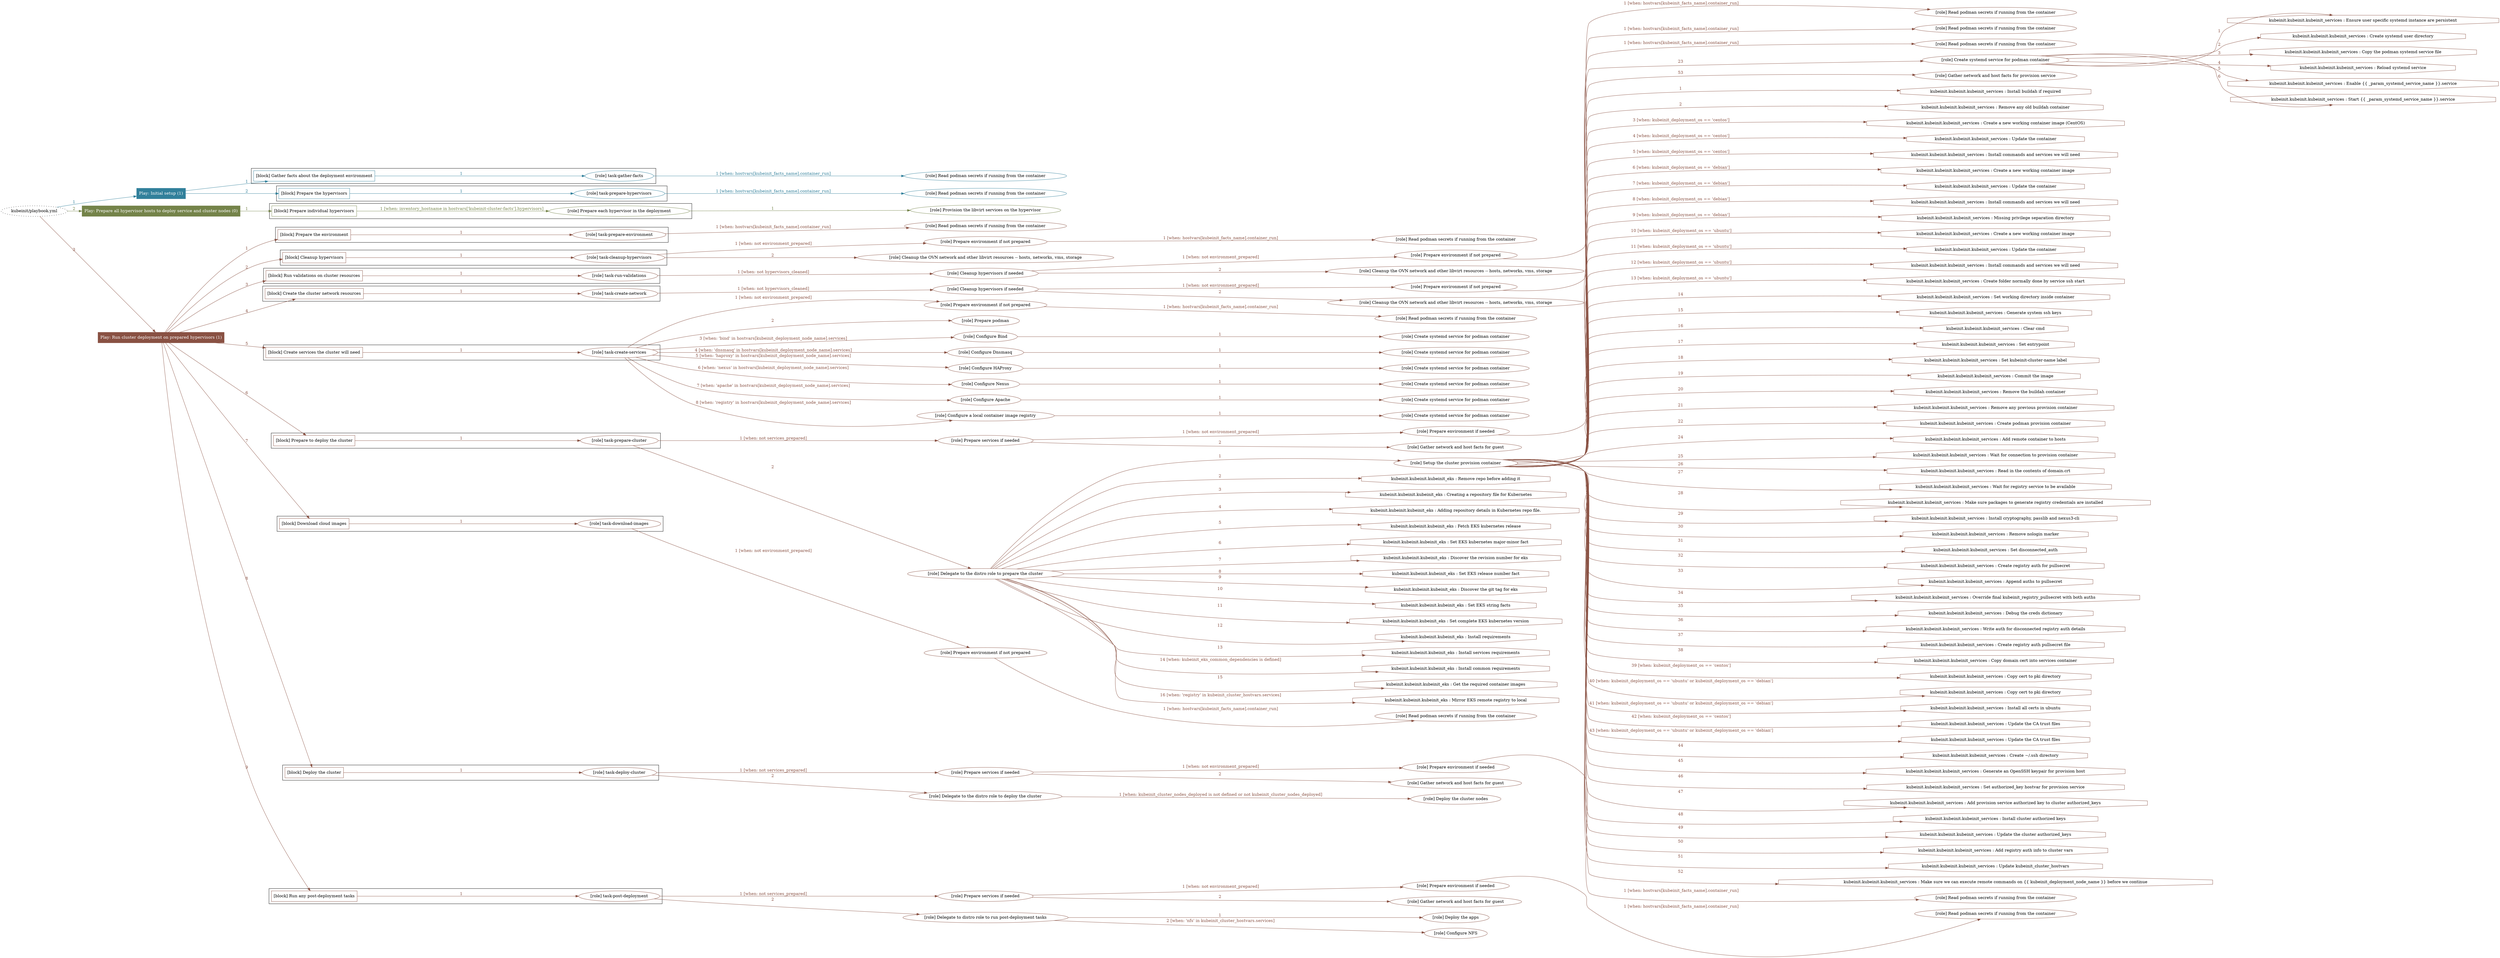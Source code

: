 digraph {
	graph [concentrate=true ordering=in rankdir=LR ratio=fill]
	edge [esep=5 sep=10]
	"kubeinit/playbook.yml" [id=root_node style=dotted]
	play_86ad0300 [label="Play: Initial setup (1)" color="#31809b" fontcolor="#ffffff" id=play_86ad0300 shape=box style=filled tooltip=localhost]
	"kubeinit/playbook.yml" -> play_86ad0300 [label="1 " color="#31809b" fontcolor="#31809b" id=edge_26b76a53 labeltooltip="1 " tooltip="1 "]
	subgraph "Read podman secrets if running from the container" {
		role_09c38d53 [label="[role] Read podman secrets if running from the container" color="#31809b" id=role_09c38d53 tooltip="Read podman secrets if running from the container"]
	}
	subgraph "task-gather-facts" {
		role_a594e8c3 [label="[role] task-gather-facts" color="#31809b" id=role_a594e8c3 tooltip="task-gather-facts"]
		role_a594e8c3 -> role_09c38d53 [label="1 [when: hostvars[kubeinit_facts_name].container_run]" color="#31809b" fontcolor="#31809b" id=edge_f9803bd6 labeltooltip="1 [when: hostvars[kubeinit_facts_name].container_run]" tooltip="1 [when: hostvars[kubeinit_facts_name].container_run]"]
	}
	subgraph "Read podman secrets if running from the container" {
		role_fe776fa8 [label="[role] Read podman secrets if running from the container" color="#31809b" id=role_fe776fa8 tooltip="Read podman secrets if running from the container"]
	}
	subgraph "task-prepare-hypervisors" {
		role_f7e821b9 [label="[role] task-prepare-hypervisors" color="#31809b" id=role_f7e821b9 tooltip="task-prepare-hypervisors"]
		role_f7e821b9 -> role_fe776fa8 [label="1 [when: hostvars[kubeinit_facts_name].container_run]" color="#31809b" fontcolor="#31809b" id=edge_e55a8e94 labeltooltip="1 [when: hostvars[kubeinit_facts_name].container_run]" tooltip="1 [when: hostvars[kubeinit_facts_name].container_run]"]
	}
	subgraph "Play: Initial setup (1)" {
		play_86ad0300 -> block_1fb961e1 [label=1 color="#31809b" fontcolor="#31809b" id=edge_708f701c labeltooltip=1 tooltip=1]
		subgraph cluster_block_1fb961e1 {
			block_1fb961e1 [label="[block] Gather facts about the deployment environment" color="#31809b" id=block_1fb961e1 labeltooltip="Gather facts about the deployment environment" shape=box tooltip="Gather facts about the deployment environment"]
			block_1fb961e1 -> role_a594e8c3 [label="1 " color="#31809b" fontcolor="#31809b" id=edge_abab1952 labeltooltip="1 " tooltip="1 "]
		}
		play_86ad0300 -> block_c3fff0bb [label=2 color="#31809b" fontcolor="#31809b" id=edge_71eac582 labeltooltip=2 tooltip=2]
		subgraph cluster_block_c3fff0bb {
			block_c3fff0bb [label="[block] Prepare the hypervisors" color="#31809b" id=block_c3fff0bb labeltooltip="Prepare the hypervisors" shape=box tooltip="Prepare the hypervisors"]
			block_c3fff0bb -> role_f7e821b9 [label="1 " color="#31809b" fontcolor="#31809b" id=edge_4df62629 labeltooltip="1 " tooltip="1 "]
		}
	}
	play_bf3b5677 [label="Play: Prepare all hypervisor hosts to deploy service and cluster nodes (0)" color="#748349" fontcolor="#ffffff" id=play_bf3b5677 shape=box style=filled tooltip="Play: Prepare all hypervisor hosts to deploy service and cluster nodes (0)"]
	"kubeinit/playbook.yml" -> play_bf3b5677 [label="2 " color="#748349" fontcolor="#748349" id=edge_72deef38 labeltooltip="2 " tooltip="2 "]
	subgraph "Provision the libvirt services on the hypervisor" {
		role_625a6b43 [label="[role] Provision the libvirt services on the hypervisor" color="#748349" id=role_625a6b43 tooltip="Provision the libvirt services on the hypervisor"]
	}
	subgraph "Prepare each hypervisor in the deployment" {
		role_15956fdd [label="[role] Prepare each hypervisor in the deployment" color="#748349" id=role_15956fdd tooltip="Prepare each hypervisor in the deployment"]
		role_15956fdd -> role_625a6b43 [label="1 " color="#748349" fontcolor="#748349" id=edge_09d3baf0 labeltooltip="1 " tooltip="1 "]
	}
	subgraph "Play: Prepare all hypervisor hosts to deploy service and cluster nodes (0)" {
		play_bf3b5677 -> block_5e10f892 [label=1 color="#748349" fontcolor="#748349" id=edge_89a147b6 labeltooltip=1 tooltip=1]
		subgraph cluster_block_5e10f892 {
			block_5e10f892 [label="[block] Prepare individual hypervisors" color="#748349" id=block_5e10f892 labeltooltip="Prepare individual hypervisors" shape=box tooltip="Prepare individual hypervisors"]
			block_5e10f892 -> role_15956fdd [label="1 [when: inventory_hostname in hostvars['kubeinit-cluster-facts'].hypervisors]" color="#748349" fontcolor="#748349" id=edge_9361ae53 labeltooltip="1 [when: inventory_hostname in hostvars['kubeinit-cluster-facts'].hypervisors]" tooltip="1 [when: inventory_hostname in hostvars['kubeinit-cluster-facts'].hypervisors]"]
		}
	}
	play_054b4a5c [label="Play: Run cluster deployment on prepared hypervisors (1)" color="#895143" fontcolor="#ffffff" id=play_054b4a5c shape=box style=filled tooltip=localhost]
	"kubeinit/playbook.yml" -> play_054b4a5c [label="3 " color="#895143" fontcolor="#895143" id=edge_feb6127e labeltooltip="3 " tooltip="3 "]
	subgraph "Read podman secrets if running from the container" {
		role_f5a65f8f [label="[role] Read podman secrets if running from the container" color="#895143" id=role_f5a65f8f tooltip="Read podman secrets if running from the container"]
	}
	subgraph "task-prepare-environment" {
		role_f65eb7b4 [label="[role] task-prepare-environment" color="#895143" id=role_f65eb7b4 tooltip="task-prepare-environment"]
		role_f65eb7b4 -> role_f5a65f8f [label="1 [when: hostvars[kubeinit_facts_name].container_run]" color="#895143" fontcolor="#895143" id=edge_727628a8 labeltooltip="1 [when: hostvars[kubeinit_facts_name].container_run]" tooltip="1 [when: hostvars[kubeinit_facts_name].container_run]"]
	}
	subgraph "Read podman secrets if running from the container" {
		role_d1f2b8ea [label="[role] Read podman secrets if running from the container" color="#895143" id=role_d1f2b8ea tooltip="Read podman secrets if running from the container"]
	}
	subgraph "Prepare environment if not prepared" {
		role_226e3e60 [label="[role] Prepare environment if not prepared" color="#895143" id=role_226e3e60 tooltip="Prepare environment if not prepared"]
		role_226e3e60 -> role_d1f2b8ea [label="1 [when: hostvars[kubeinit_facts_name].container_run]" color="#895143" fontcolor="#895143" id=edge_3a5e0771 labeltooltip="1 [when: hostvars[kubeinit_facts_name].container_run]" tooltip="1 [when: hostvars[kubeinit_facts_name].container_run]"]
	}
	subgraph "Cleanup the OVN network and other libvirt resources -- hosts, networks, vms, storage" {
		role_7065ab18 [label="[role] Cleanup the OVN network and other libvirt resources -- hosts, networks, vms, storage" color="#895143" id=role_7065ab18 tooltip="Cleanup the OVN network and other libvirt resources -- hosts, networks, vms, storage"]
	}
	subgraph "task-cleanup-hypervisors" {
		role_296124bf [label="[role] task-cleanup-hypervisors" color="#895143" id=role_296124bf tooltip="task-cleanup-hypervisors"]
		role_296124bf -> role_226e3e60 [label="1 [when: not environment_prepared]" color="#895143" fontcolor="#895143" id=edge_07458722 labeltooltip="1 [when: not environment_prepared]" tooltip="1 [when: not environment_prepared]"]
		role_296124bf -> role_7065ab18 [label="2 " color="#895143" fontcolor="#895143" id=edge_00ecf14c labeltooltip="2 " tooltip="2 "]
	}
	subgraph "Read podman secrets if running from the container" {
		role_b213ea17 [label="[role] Read podman secrets if running from the container" color="#895143" id=role_b213ea17 tooltip="Read podman secrets if running from the container"]
	}
	subgraph "Prepare environment if not prepared" {
		role_1bf2fbe5 [label="[role] Prepare environment if not prepared" color="#895143" id=role_1bf2fbe5 tooltip="Prepare environment if not prepared"]
		role_1bf2fbe5 -> role_b213ea17 [label="1 [when: hostvars[kubeinit_facts_name].container_run]" color="#895143" fontcolor="#895143" id=edge_d13f044f labeltooltip="1 [when: hostvars[kubeinit_facts_name].container_run]" tooltip="1 [when: hostvars[kubeinit_facts_name].container_run]"]
	}
	subgraph "Cleanup the OVN network and other libvirt resources -- hosts, networks, vms, storage" {
		role_f5628f5e [label="[role] Cleanup the OVN network and other libvirt resources -- hosts, networks, vms, storage" color="#895143" id=role_f5628f5e tooltip="Cleanup the OVN network and other libvirt resources -- hosts, networks, vms, storage"]
	}
	subgraph "Cleanup hypervisors if needed" {
		role_3cc34223 [label="[role] Cleanup hypervisors if needed" color="#895143" id=role_3cc34223 tooltip="Cleanup hypervisors if needed"]
		role_3cc34223 -> role_1bf2fbe5 [label="1 [when: not environment_prepared]" color="#895143" fontcolor="#895143" id=edge_594194c1 labeltooltip="1 [when: not environment_prepared]" tooltip="1 [when: not environment_prepared]"]
		role_3cc34223 -> role_f5628f5e [label="2 " color="#895143" fontcolor="#895143" id=edge_8287ba82 labeltooltip="2 " tooltip="2 "]
	}
	subgraph "task-run-validations" {
		role_e843c665 [label="[role] task-run-validations" color="#895143" id=role_e843c665 tooltip="task-run-validations"]
		role_e843c665 -> role_3cc34223 [label="1 [when: not hypervisors_cleaned]" color="#895143" fontcolor="#895143" id=edge_cb3476e3 labeltooltip="1 [when: not hypervisors_cleaned]" tooltip="1 [when: not hypervisors_cleaned]"]
	}
	subgraph "Read podman secrets if running from the container" {
		role_6eba44e1 [label="[role] Read podman secrets if running from the container" color="#895143" id=role_6eba44e1 tooltip="Read podman secrets if running from the container"]
	}
	subgraph "Prepare environment if not prepared" {
		role_df71e322 [label="[role] Prepare environment if not prepared" color="#895143" id=role_df71e322 tooltip="Prepare environment if not prepared"]
		role_df71e322 -> role_6eba44e1 [label="1 [when: hostvars[kubeinit_facts_name].container_run]" color="#895143" fontcolor="#895143" id=edge_fccb9a29 labeltooltip="1 [when: hostvars[kubeinit_facts_name].container_run]" tooltip="1 [when: hostvars[kubeinit_facts_name].container_run]"]
	}
	subgraph "Cleanup the OVN network and other libvirt resources -- hosts, networks, vms, storage" {
		role_37b403e9 [label="[role] Cleanup the OVN network and other libvirt resources -- hosts, networks, vms, storage" color="#895143" id=role_37b403e9 tooltip="Cleanup the OVN network and other libvirt resources -- hosts, networks, vms, storage"]
	}
	subgraph "Cleanup hypervisors if needed" {
		role_57f01359 [label="[role] Cleanup hypervisors if needed" color="#895143" id=role_57f01359 tooltip="Cleanup hypervisors if needed"]
		role_57f01359 -> role_df71e322 [label="1 [when: not environment_prepared]" color="#895143" fontcolor="#895143" id=edge_799765ce labeltooltip="1 [when: not environment_prepared]" tooltip="1 [when: not environment_prepared]"]
		role_57f01359 -> role_37b403e9 [label="2 " color="#895143" fontcolor="#895143" id=edge_618fd1e8 labeltooltip="2 " tooltip="2 "]
	}
	subgraph "task-create-network" {
		role_a2b00b06 [label="[role] task-create-network" color="#895143" id=role_a2b00b06 tooltip="task-create-network"]
		role_a2b00b06 -> role_57f01359 [label="1 [when: not hypervisors_cleaned]" color="#895143" fontcolor="#895143" id=edge_b4fa7b10 labeltooltip="1 [when: not hypervisors_cleaned]" tooltip="1 [when: not hypervisors_cleaned]"]
	}
	subgraph "Read podman secrets if running from the container" {
		role_af2cc89d [label="[role] Read podman secrets if running from the container" color="#895143" id=role_af2cc89d tooltip="Read podman secrets if running from the container"]
	}
	subgraph "Prepare environment if not prepared" {
		role_da2e33ac [label="[role] Prepare environment if not prepared" color="#895143" id=role_da2e33ac tooltip="Prepare environment if not prepared"]
		role_da2e33ac -> role_af2cc89d [label="1 [when: hostvars[kubeinit_facts_name].container_run]" color="#895143" fontcolor="#895143" id=edge_6f68a59f labeltooltip="1 [when: hostvars[kubeinit_facts_name].container_run]" tooltip="1 [when: hostvars[kubeinit_facts_name].container_run]"]
	}
	subgraph "Prepare podman" {
		role_f404ab2d [label="[role] Prepare podman" color="#895143" id=role_f404ab2d tooltip="Prepare podman"]
	}
	subgraph "Create systemd service for podman container" {
		role_4c869186 [label="[role] Create systemd service for podman container" color="#895143" id=role_4c869186 tooltip="Create systemd service for podman container"]
	}
	subgraph "Configure Bind" {
		role_d84cf202 [label="[role] Configure Bind" color="#895143" id=role_d84cf202 tooltip="Configure Bind"]
		role_d84cf202 -> role_4c869186 [label="1 " color="#895143" fontcolor="#895143" id=edge_f9bf09cd labeltooltip="1 " tooltip="1 "]
	}
	subgraph "Create systemd service for podman container" {
		role_d2eb9793 [label="[role] Create systemd service for podman container" color="#895143" id=role_d2eb9793 tooltip="Create systemd service for podman container"]
	}
	subgraph "Configure Dnsmasq" {
		role_83a57244 [label="[role] Configure Dnsmasq" color="#895143" id=role_83a57244 tooltip="Configure Dnsmasq"]
		role_83a57244 -> role_d2eb9793 [label="1 " color="#895143" fontcolor="#895143" id=edge_dbf1eb13 labeltooltip="1 " tooltip="1 "]
	}
	subgraph "Create systemd service for podman container" {
		role_e64c0790 [label="[role] Create systemd service for podman container" color="#895143" id=role_e64c0790 tooltip="Create systemd service for podman container"]
	}
	subgraph "Configure HAProxy" {
		role_0857736a [label="[role] Configure HAProxy" color="#895143" id=role_0857736a tooltip="Configure HAProxy"]
		role_0857736a -> role_e64c0790 [label="1 " color="#895143" fontcolor="#895143" id=edge_e773ce5c labeltooltip="1 " tooltip="1 "]
	}
	subgraph "Create systemd service for podman container" {
		role_a462c784 [label="[role] Create systemd service for podman container" color="#895143" id=role_a462c784 tooltip="Create systemd service for podman container"]
	}
	subgraph "Configure Nexus" {
		role_94131628 [label="[role] Configure Nexus" color="#895143" id=role_94131628 tooltip="Configure Nexus"]
		role_94131628 -> role_a462c784 [label="1 " color="#895143" fontcolor="#895143" id=edge_86a91b3f labeltooltip="1 " tooltip="1 "]
	}
	subgraph "Create systemd service for podman container" {
		role_7301280e [label="[role] Create systemd service for podman container" color="#895143" id=role_7301280e tooltip="Create systemd service for podman container"]
	}
	subgraph "Configure Apache" {
		role_d590201f [label="[role] Configure Apache" color="#895143" id=role_d590201f tooltip="Configure Apache"]
		role_d590201f -> role_7301280e [label="1 " color="#895143" fontcolor="#895143" id=edge_ee10c52e labeltooltip="1 " tooltip="1 "]
	}
	subgraph "Create systemd service for podman container" {
		role_f4e38352 [label="[role] Create systemd service for podman container" color="#895143" id=role_f4e38352 tooltip="Create systemd service for podman container"]
	}
	subgraph "Configure a local container image registry" {
		role_38607034 [label="[role] Configure a local container image registry" color="#895143" id=role_38607034 tooltip="Configure a local container image registry"]
		role_38607034 -> role_f4e38352 [label="1 " color="#895143" fontcolor="#895143" id=edge_f0103910 labeltooltip="1 " tooltip="1 "]
	}
	subgraph "task-create-services" {
		role_508943e2 [label="[role] task-create-services" color="#895143" id=role_508943e2 tooltip="task-create-services"]
		role_508943e2 -> role_da2e33ac [label="1 [when: not environment_prepared]" color="#895143" fontcolor="#895143" id=edge_64409410 labeltooltip="1 [when: not environment_prepared]" tooltip="1 [when: not environment_prepared]"]
		role_508943e2 -> role_f404ab2d [label="2 " color="#895143" fontcolor="#895143" id=edge_9729e8f7 labeltooltip="2 " tooltip="2 "]
		role_508943e2 -> role_d84cf202 [label="3 [when: 'bind' in hostvars[kubeinit_deployment_node_name].services]" color="#895143" fontcolor="#895143" id=edge_a7c9cce9 labeltooltip="3 [when: 'bind' in hostvars[kubeinit_deployment_node_name].services]" tooltip="3 [when: 'bind' in hostvars[kubeinit_deployment_node_name].services]"]
		role_508943e2 -> role_83a57244 [label="4 [when: 'dnsmasq' in hostvars[kubeinit_deployment_node_name].services]" color="#895143" fontcolor="#895143" id=edge_377da7fa labeltooltip="4 [when: 'dnsmasq' in hostvars[kubeinit_deployment_node_name].services]" tooltip="4 [when: 'dnsmasq' in hostvars[kubeinit_deployment_node_name].services]"]
		role_508943e2 -> role_0857736a [label="5 [when: 'haproxy' in hostvars[kubeinit_deployment_node_name].services]" color="#895143" fontcolor="#895143" id=edge_2d95249a labeltooltip="5 [when: 'haproxy' in hostvars[kubeinit_deployment_node_name].services]" tooltip="5 [when: 'haproxy' in hostvars[kubeinit_deployment_node_name].services]"]
		role_508943e2 -> role_94131628 [label="6 [when: 'nexus' in hostvars[kubeinit_deployment_node_name].services]" color="#895143" fontcolor="#895143" id=edge_5c4dcb49 labeltooltip="6 [when: 'nexus' in hostvars[kubeinit_deployment_node_name].services]" tooltip="6 [when: 'nexus' in hostvars[kubeinit_deployment_node_name].services]"]
		role_508943e2 -> role_d590201f [label="7 [when: 'apache' in hostvars[kubeinit_deployment_node_name].services]" color="#895143" fontcolor="#895143" id=edge_8b5f1964 labeltooltip="7 [when: 'apache' in hostvars[kubeinit_deployment_node_name].services]" tooltip="7 [when: 'apache' in hostvars[kubeinit_deployment_node_name].services]"]
		role_508943e2 -> role_38607034 [label="8 [when: 'registry' in hostvars[kubeinit_deployment_node_name].services]" color="#895143" fontcolor="#895143" id=edge_82ec822e labeltooltip="8 [when: 'registry' in hostvars[kubeinit_deployment_node_name].services]" tooltip="8 [when: 'registry' in hostvars[kubeinit_deployment_node_name].services]"]
	}
	subgraph "Read podman secrets if running from the container" {
		role_ca218d2b [label="[role] Read podman secrets if running from the container" color="#895143" id=role_ca218d2b tooltip="Read podman secrets if running from the container"]
	}
	subgraph "Prepare environment if needed" {
		role_5757e40a [label="[role] Prepare environment if needed" color="#895143" id=role_5757e40a tooltip="Prepare environment if needed"]
		role_5757e40a -> role_ca218d2b [label="1 [when: hostvars[kubeinit_facts_name].container_run]" color="#895143" fontcolor="#895143" id=edge_b27e9fdd labeltooltip="1 [when: hostvars[kubeinit_facts_name].container_run]" tooltip="1 [when: hostvars[kubeinit_facts_name].container_run]"]
	}
	subgraph "Gather network and host facts for guest" {
		role_502ce821 [label="[role] Gather network and host facts for guest" color="#895143" id=role_502ce821 tooltip="Gather network and host facts for guest"]
	}
	subgraph "Prepare services if needed" {
		role_29fe592a [label="[role] Prepare services if needed" color="#895143" id=role_29fe592a tooltip="Prepare services if needed"]
		role_29fe592a -> role_5757e40a [label="1 [when: not environment_prepared]" color="#895143" fontcolor="#895143" id=edge_8d6ead8d labeltooltip="1 [when: not environment_prepared]" tooltip="1 [when: not environment_prepared]"]
		role_29fe592a -> role_502ce821 [label="2 " color="#895143" fontcolor="#895143" id=edge_18862649 labeltooltip="2 " tooltip="2 "]
	}
	subgraph "Create systemd service for podman container" {
		role_d86ec238 [label="[role] Create systemd service for podman container" color="#895143" id=role_d86ec238 tooltip="Create systemd service for podman container"]
		task_af2c1bf4 [label="kubeinit.kubeinit.kubeinit_services : Ensure user specific systemd instance are persistent" color="#895143" id=task_af2c1bf4 shape=octagon tooltip="kubeinit.kubeinit.kubeinit_services : Ensure user specific systemd instance are persistent"]
		role_d86ec238 -> task_af2c1bf4 [label="1 " color="#895143" fontcolor="#895143" id=edge_c6e5e9b1 labeltooltip="1 " tooltip="1 "]
		task_357bb3a9 [label="kubeinit.kubeinit.kubeinit_services : Create systemd user directory" color="#895143" id=task_357bb3a9 shape=octagon tooltip="kubeinit.kubeinit.kubeinit_services : Create systemd user directory"]
		role_d86ec238 -> task_357bb3a9 [label="2 " color="#895143" fontcolor="#895143" id=edge_a47feeba labeltooltip="2 " tooltip="2 "]
		task_a13cb880 [label="kubeinit.kubeinit.kubeinit_services : Copy the podman systemd service file" color="#895143" id=task_a13cb880 shape=octagon tooltip="kubeinit.kubeinit.kubeinit_services : Copy the podman systemd service file"]
		role_d86ec238 -> task_a13cb880 [label="3 " color="#895143" fontcolor="#895143" id=edge_cefb70de labeltooltip="3 " tooltip="3 "]
		task_4bac001d [label="kubeinit.kubeinit.kubeinit_services : Reload systemd service" color="#895143" id=task_4bac001d shape=octagon tooltip="kubeinit.kubeinit.kubeinit_services : Reload systemd service"]
		role_d86ec238 -> task_4bac001d [label="4 " color="#895143" fontcolor="#895143" id=edge_4e0a254d labeltooltip="4 " tooltip="4 "]
		task_a319935c [label="kubeinit.kubeinit.kubeinit_services : Enable {{ _param_systemd_service_name }}.service" color="#895143" id=task_a319935c shape=octagon tooltip="kubeinit.kubeinit.kubeinit_services : Enable {{ _param_systemd_service_name }}.service"]
		role_d86ec238 -> task_a319935c [label="5 " color="#895143" fontcolor="#895143" id=edge_f0f48355 labeltooltip="5 " tooltip="5 "]
		task_ef5941a0 [label="kubeinit.kubeinit.kubeinit_services : Start {{ _param_systemd_service_name }}.service" color="#895143" id=task_ef5941a0 shape=octagon tooltip="kubeinit.kubeinit.kubeinit_services : Start {{ _param_systemd_service_name }}.service"]
		role_d86ec238 -> task_ef5941a0 [label="6 " color="#895143" fontcolor="#895143" id=edge_5e73697d labeltooltip="6 " tooltip="6 "]
	}
	subgraph "Gather network and host facts for provision service" {
		role_66948043 [label="[role] Gather network and host facts for provision service" color="#895143" id=role_66948043 tooltip="Gather network and host facts for provision service"]
	}
	subgraph "Setup the cluster provision container" {
		role_ede0d04b [label="[role] Setup the cluster provision container" color="#895143" id=role_ede0d04b tooltip="Setup the cluster provision container"]
		task_700aab47 [label="kubeinit.kubeinit.kubeinit_services : Install buildah if required" color="#895143" id=task_700aab47 shape=octagon tooltip="kubeinit.kubeinit.kubeinit_services : Install buildah if required"]
		role_ede0d04b -> task_700aab47 [label="1 " color="#895143" fontcolor="#895143" id=edge_7202206d labeltooltip="1 " tooltip="1 "]
		task_bec165a4 [label="kubeinit.kubeinit.kubeinit_services : Remove any old buildah container" color="#895143" id=task_bec165a4 shape=octagon tooltip="kubeinit.kubeinit.kubeinit_services : Remove any old buildah container"]
		role_ede0d04b -> task_bec165a4 [label="2 " color="#895143" fontcolor="#895143" id=edge_c718b4ea labeltooltip="2 " tooltip="2 "]
		task_3bd0007f [label="kubeinit.kubeinit.kubeinit_services : Create a new working container image (CentOS)" color="#895143" id=task_3bd0007f shape=octagon tooltip="kubeinit.kubeinit.kubeinit_services : Create a new working container image (CentOS)"]
		role_ede0d04b -> task_3bd0007f [label="3 [when: kubeinit_deployment_os == 'centos']" color="#895143" fontcolor="#895143" id=edge_0ffc6b10 labeltooltip="3 [when: kubeinit_deployment_os == 'centos']" tooltip="3 [when: kubeinit_deployment_os == 'centos']"]
		task_73e5c16c [label="kubeinit.kubeinit.kubeinit_services : Update the container" color="#895143" id=task_73e5c16c shape=octagon tooltip="kubeinit.kubeinit.kubeinit_services : Update the container"]
		role_ede0d04b -> task_73e5c16c [label="4 [when: kubeinit_deployment_os == 'centos']" color="#895143" fontcolor="#895143" id=edge_34680994 labeltooltip="4 [when: kubeinit_deployment_os == 'centos']" tooltip="4 [when: kubeinit_deployment_os == 'centos']"]
		task_8e139600 [label="kubeinit.kubeinit.kubeinit_services : Install commands and services we will need" color="#895143" id=task_8e139600 shape=octagon tooltip="kubeinit.kubeinit.kubeinit_services : Install commands and services we will need"]
		role_ede0d04b -> task_8e139600 [label="5 [when: kubeinit_deployment_os == 'centos']" color="#895143" fontcolor="#895143" id=edge_fb9f6ede labeltooltip="5 [when: kubeinit_deployment_os == 'centos']" tooltip="5 [when: kubeinit_deployment_os == 'centos']"]
		task_a371df97 [label="kubeinit.kubeinit.kubeinit_services : Create a new working container image" color="#895143" id=task_a371df97 shape=octagon tooltip="kubeinit.kubeinit.kubeinit_services : Create a new working container image"]
		role_ede0d04b -> task_a371df97 [label="6 [when: kubeinit_deployment_os == 'debian']" color="#895143" fontcolor="#895143" id=edge_92ec336f labeltooltip="6 [when: kubeinit_deployment_os == 'debian']" tooltip="6 [when: kubeinit_deployment_os == 'debian']"]
		task_03153d9a [label="kubeinit.kubeinit.kubeinit_services : Update the container" color="#895143" id=task_03153d9a shape=octagon tooltip="kubeinit.kubeinit.kubeinit_services : Update the container"]
		role_ede0d04b -> task_03153d9a [label="7 [when: kubeinit_deployment_os == 'debian']" color="#895143" fontcolor="#895143" id=edge_f5025232 labeltooltip="7 [when: kubeinit_deployment_os == 'debian']" tooltip="7 [when: kubeinit_deployment_os == 'debian']"]
		task_77fd71c3 [label="kubeinit.kubeinit.kubeinit_services : Install commands and services we will need" color="#895143" id=task_77fd71c3 shape=octagon tooltip="kubeinit.kubeinit.kubeinit_services : Install commands and services we will need"]
		role_ede0d04b -> task_77fd71c3 [label="8 [when: kubeinit_deployment_os == 'debian']" color="#895143" fontcolor="#895143" id=edge_6d612376 labeltooltip="8 [when: kubeinit_deployment_os == 'debian']" tooltip="8 [when: kubeinit_deployment_os == 'debian']"]
		task_f8c8f368 [label="kubeinit.kubeinit.kubeinit_services : Missing privilege separation directory" color="#895143" id=task_f8c8f368 shape=octagon tooltip="kubeinit.kubeinit.kubeinit_services : Missing privilege separation directory"]
		role_ede0d04b -> task_f8c8f368 [label="9 [when: kubeinit_deployment_os == 'debian']" color="#895143" fontcolor="#895143" id=edge_dc3b0313 labeltooltip="9 [when: kubeinit_deployment_os == 'debian']" tooltip="9 [when: kubeinit_deployment_os == 'debian']"]
		task_02959da0 [label="kubeinit.kubeinit.kubeinit_services : Create a new working container image" color="#895143" id=task_02959da0 shape=octagon tooltip="kubeinit.kubeinit.kubeinit_services : Create a new working container image"]
		role_ede0d04b -> task_02959da0 [label="10 [when: kubeinit_deployment_os == 'ubuntu']" color="#895143" fontcolor="#895143" id=edge_3df023ea labeltooltip="10 [when: kubeinit_deployment_os == 'ubuntu']" tooltip="10 [when: kubeinit_deployment_os == 'ubuntu']"]
		task_44f46ee2 [label="kubeinit.kubeinit.kubeinit_services : Update the container" color="#895143" id=task_44f46ee2 shape=octagon tooltip="kubeinit.kubeinit.kubeinit_services : Update the container"]
		role_ede0d04b -> task_44f46ee2 [label="11 [when: kubeinit_deployment_os == 'ubuntu']" color="#895143" fontcolor="#895143" id=edge_26dbf41a labeltooltip="11 [when: kubeinit_deployment_os == 'ubuntu']" tooltip="11 [when: kubeinit_deployment_os == 'ubuntu']"]
		task_7108ecc9 [label="kubeinit.kubeinit.kubeinit_services : Install commands and services we will need" color="#895143" id=task_7108ecc9 shape=octagon tooltip="kubeinit.kubeinit.kubeinit_services : Install commands and services we will need"]
		role_ede0d04b -> task_7108ecc9 [label="12 [when: kubeinit_deployment_os == 'ubuntu']" color="#895143" fontcolor="#895143" id=edge_4b9ac5e2 labeltooltip="12 [when: kubeinit_deployment_os == 'ubuntu']" tooltip="12 [when: kubeinit_deployment_os == 'ubuntu']"]
		task_6bf94915 [label="kubeinit.kubeinit.kubeinit_services : Create folder normally done by service ssh start" color="#895143" id=task_6bf94915 shape=octagon tooltip="kubeinit.kubeinit.kubeinit_services : Create folder normally done by service ssh start"]
		role_ede0d04b -> task_6bf94915 [label="13 [when: kubeinit_deployment_os == 'ubuntu']" color="#895143" fontcolor="#895143" id=edge_0e40f68c labeltooltip="13 [when: kubeinit_deployment_os == 'ubuntu']" tooltip="13 [when: kubeinit_deployment_os == 'ubuntu']"]
		task_9c17e62d [label="kubeinit.kubeinit.kubeinit_services : Set working directory inside container" color="#895143" id=task_9c17e62d shape=octagon tooltip="kubeinit.kubeinit.kubeinit_services : Set working directory inside container"]
		role_ede0d04b -> task_9c17e62d [label="14 " color="#895143" fontcolor="#895143" id=edge_3adea769 labeltooltip="14 " tooltip="14 "]
		task_611a2cb2 [label="kubeinit.kubeinit.kubeinit_services : Generate system ssh keys" color="#895143" id=task_611a2cb2 shape=octagon tooltip="kubeinit.kubeinit.kubeinit_services : Generate system ssh keys"]
		role_ede0d04b -> task_611a2cb2 [label="15 " color="#895143" fontcolor="#895143" id=edge_9e9fdc2f labeltooltip="15 " tooltip="15 "]
		task_e25ea53d [label="kubeinit.kubeinit.kubeinit_services : Clear cmd" color="#895143" id=task_e25ea53d shape=octagon tooltip="kubeinit.kubeinit.kubeinit_services : Clear cmd"]
		role_ede0d04b -> task_e25ea53d [label="16 " color="#895143" fontcolor="#895143" id=edge_65ab62ca labeltooltip="16 " tooltip="16 "]
		task_275ba084 [label="kubeinit.kubeinit.kubeinit_services : Set entrypoint" color="#895143" id=task_275ba084 shape=octagon tooltip="kubeinit.kubeinit.kubeinit_services : Set entrypoint"]
		role_ede0d04b -> task_275ba084 [label="17 " color="#895143" fontcolor="#895143" id=edge_1bab4cd7 labeltooltip="17 " tooltip="17 "]
		task_c0a022b7 [label="kubeinit.kubeinit.kubeinit_services : Set kubeinit-cluster-name label" color="#895143" id=task_c0a022b7 shape=octagon tooltip="kubeinit.kubeinit.kubeinit_services : Set kubeinit-cluster-name label"]
		role_ede0d04b -> task_c0a022b7 [label="18 " color="#895143" fontcolor="#895143" id=edge_5f635f27 labeltooltip="18 " tooltip="18 "]
		task_a275aa9e [label="kubeinit.kubeinit.kubeinit_services : Commit the image" color="#895143" id=task_a275aa9e shape=octagon tooltip="kubeinit.kubeinit.kubeinit_services : Commit the image"]
		role_ede0d04b -> task_a275aa9e [label="19 " color="#895143" fontcolor="#895143" id=edge_0d846578 labeltooltip="19 " tooltip="19 "]
		task_6252f061 [label="kubeinit.kubeinit.kubeinit_services : Remove the buildah container" color="#895143" id=task_6252f061 shape=octagon tooltip="kubeinit.kubeinit.kubeinit_services : Remove the buildah container"]
		role_ede0d04b -> task_6252f061 [label="20 " color="#895143" fontcolor="#895143" id=edge_5f05c08b labeltooltip="20 " tooltip="20 "]
		task_d039391a [label="kubeinit.kubeinit.kubeinit_services : Remove any previous provision container" color="#895143" id=task_d039391a shape=octagon tooltip="kubeinit.kubeinit.kubeinit_services : Remove any previous provision container"]
		role_ede0d04b -> task_d039391a [label="21 " color="#895143" fontcolor="#895143" id=edge_d021949e labeltooltip="21 " tooltip="21 "]
		task_0b70c3f1 [label="kubeinit.kubeinit.kubeinit_services : Create podman provision container" color="#895143" id=task_0b70c3f1 shape=octagon tooltip="kubeinit.kubeinit.kubeinit_services : Create podman provision container"]
		role_ede0d04b -> task_0b70c3f1 [label="22 " color="#895143" fontcolor="#895143" id=edge_757fb47e labeltooltip="22 " tooltip="22 "]
		role_ede0d04b -> role_d86ec238 [label="23 " color="#895143" fontcolor="#895143" id=edge_6b3d95d3 labeltooltip="23 " tooltip="23 "]
		task_8f8dc91a [label="kubeinit.kubeinit.kubeinit_services : Add remote container to hosts" color="#895143" id=task_8f8dc91a shape=octagon tooltip="kubeinit.kubeinit.kubeinit_services : Add remote container to hosts"]
		role_ede0d04b -> task_8f8dc91a [label="24 " color="#895143" fontcolor="#895143" id=edge_1e8fd789 labeltooltip="24 " tooltip="24 "]
		task_223e1f1f [label="kubeinit.kubeinit.kubeinit_services : Wait for connection to provision container" color="#895143" id=task_223e1f1f shape=octagon tooltip="kubeinit.kubeinit.kubeinit_services : Wait for connection to provision container"]
		role_ede0d04b -> task_223e1f1f [label="25 " color="#895143" fontcolor="#895143" id=edge_dbe92be3 labeltooltip="25 " tooltip="25 "]
		task_a0a231a8 [label="kubeinit.kubeinit.kubeinit_services : Read in the contents of domain.crt" color="#895143" id=task_a0a231a8 shape=octagon tooltip="kubeinit.kubeinit.kubeinit_services : Read in the contents of domain.crt"]
		role_ede0d04b -> task_a0a231a8 [label="26 " color="#895143" fontcolor="#895143" id=edge_6c3ebe33 labeltooltip="26 " tooltip="26 "]
		task_26dd0236 [label="kubeinit.kubeinit.kubeinit_services : Wait for registry service to be available" color="#895143" id=task_26dd0236 shape=octagon tooltip="kubeinit.kubeinit.kubeinit_services : Wait for registry service to be available"]
		role_ede0d04b -> task_26dd0236 [label="27 " color="#895143" fontcolor="#895143" id=edge_540c1829 labeltooltip="27 " tooltip="27 "]
		task_6869c254 [label="kubeinit.kubeinit.kubeinit_services : Make sure packages to generate registry credentials are installed" color="#895143" id=task_6869c254 shape=octagon tooltip="kubeinit.kubeinit.kubeinit_services : Make sure packages to generate registry credentials are installed"]
		role_ede0d04b -> task_6869c254 [label="28 " color="#895143" fontcolor="#895143" id=edge_71bfba1d labeltooltip="28 " tooltip="28 "]
		task_db208e80 [label="kubeinit.kubeinit.kubeinit_services : Install cryptography, passlib and nexus3-cli" color="#895143" id=task_db208e80 shape=octagon tooltip="kubeinit.kubeinit.kubeinit_services : Install cryptography, passlib and nexus3-cli"]
		role_ede0d04b -> task_db208e80 [label="29 " color="#895143" fontcolor="#895143" id=edge_b0f3088e labeltooltip="29 " tooltip="29 "]
		task_644acb50 [label="kubeinit.kubeinit.kubeinit_services : Remove nologin marker" color="#895143" id=task_644acb50 shape=octagon tooltip="kubeinit.kubeinit.kubeinit_services : Remove nologin marker"]
		role_ede0d04b -> task_644acb50 [label="30 " color="#895143" fontcolor="#895143" id=edge_52c2cf86 labeltooltip="30 " tooltip="30 "]
		task_6fc11c0d [label="kubeinit.kubeinit.kubeinit_services : Set disconnected_auth" color="#895143" id=task_6fc11c0d shape=octagon tooltip="kubeinit.kubeinit.kubeinit_services : Set disconnected_auth"]
		role_ede0d04b -> task_6fc11c0d [label="31 " color="#895143" fontcolor="#895143" id=edge_089c2fa4 labeltooltip="31 " tooltip="31 "]
		task_77d7e96f [label="kubeinit.kubeinit.kubeinit_services : Create registry auth for pullsecret" color="#895143" id=task_77d7e96f shape=octagon tooltip="kubeinit.kubeinit.kubeinit_services : Create registry auth for pullsecret"]
		role_ede0d04b -> task_77d7e96f [label="32 " color="#895143" fontcolor="#895143" id=edge_c415e380 labeltooltip="32 " tooltip="32 "]
		task_9e5ed349 [label="kubeinit.kubeinit.kubeinit_services : Append auths to pullsecret" color="#895143" id=task_9e5ed349 shape=octagon tooltip="kubeinit.kubeinit.kubeinit_services : Append auths to pullsecret"]
		role_ede0d04b -> task_9e5ed349 [label="33 " color="#895143" fontcolor="#895143" id=edge_aa1e7cc0 labeltooltip="33 " tooltip="33 "]
		task_11985ad8 [label="kubeinit.kubeinit.kubeinit_services : Override final kubeinit_registry_pullsecret with both auths" color="#895143" id=task_11985ad8 shape=octagon tooltip="kubeinit.kubeinit.kubeinit_services : Override final kubeinit_registry_pullsecret with both auths"]
		role_ede0d04b -> task_11985ad8 [label="34 " color="#895143" fontcolor="#895143" id=edge_cc1b8577 labeltooltip="34 " tooltip="34 "]
		task_e40b16d2 [label="kubeinit.kubeinit.kubeinit_services : Debug the creds dictionary" color="#895143" id=task_e40b16d2 shape=octagon tooltip="kubeinit.kubeinit.kubeinit_services : Debug the creds dictionary"]
		role_ede0d04b -> task_e40b16d2 [label="35 " color="#895143" fontcolor="#895143" id=edge_1071905a labeltooltip="35 " tooltip="35 "]
		task_0c29bed7 [label="kubeinit.kubeinit.kubeinit_services : Write auth for disconnected registry auth details" color="#895143" id=task_0c29bed7 shape=octagon tooltip="kubeinit.kubeinit.kubeinit_services : Write auth for disconnected registry auth details"]
		role_ede0d04b -> task_0c29bed7 [label="36 " color="#895143" fontcolor="#895143" id=edge_56fcc57c labeltooltip="36 " tooltip="36 "]
		task_bf9c5de1 [label="kubeinit.kubeinit.kubeinit_services : Create registry auth pullsecret file" color="#895143" id=task_bf9c5de1 shape=octagon tooltip="kubeinit.kubeinit.kubeinit_services : Create registry auth pullsecret file"]
		role_ede0d04b -> task_bf9c5de1 [label="37 " color="#895143" fontcolor="#895143" id=edge_d1ecda05 labeltooltip="37 " tooltip="37 "]
		task_269305bd [label="kubeinit.kubeinit.kubeinit_services : Copy domain cert into services container" color="#895143" id=task_269305bd shape=octagon tooltip="kubeinit.kubeinit.kubeinit_services : Copy domain cert into services container"]
		role_ede0d04b -> task_269305bd [label="38 " color="#895143" fontcolor="#895143" id=edge_0df28ead labeltooltip="38 " tooltip="38 "]
		task_7ac96b2a [label="kubeinit.kubeinit.kubeinit_services : Copy cert to pki directory" color="#895143" id=task_7ac96b2a shape=octagon tooltip="kubeinit.kubeinit.kubeinit_services : Copy cert to pki directory"]
		role_ede0d04b -> task_7ac96b2a [label="39 [when: kubeinit_deployment_os == 'centos']" color="#895143" fontcolor="#895143" id=edge_e74bdbee labeltooltip="39 [when: kubeinit_deployment_os == 'centos']" tooltip="39 [when: kubeinit_deployment_os == 'centos']"]
		task_96b2703c [label="kubeinit.kubeinit.kubeinit_services : Copy cert to pki directory" color="#895143" id=task_96b2703c shape=octagon tooltip="kubeinit.kubeinit.kubeinit_services : Copy cert to pki directory"]
		role_ede0d04b -> task_96b2703c [label="40 [when: kubeinit_deployment_os == 'ubuntu' or kubeinit_deployment_os == 'debian']" color="#895143" fontcolor="#895143" id=edge_99ecad92 labeltooltip="40 [when: kubeinit_deployment_os == 'ubuntu' or kubeinit_deployment_os == 'debian']" tooltip="40 [when: kubeinit_deployment_os == 'ubuntu' or kubeinit_deployment_os == 'debian']"]
		task_8af6cd26 [label="kubeinit.kubeinit.kubeinit_services : Install all certs in ubuntu" color="#895143" id=task_8af6cd26 shape=octagon tooltip="kubeinit.kubeinit.kubeinit_services : Install all certs in ubuntu"]
		role_ede0d04b -> task_8af6cd26 [label="41 [when: kubeinit_deployment_os == 'ubuntu' or kubeinit_deployment_os == 'debian']" color="#895143" fontcolor="#895143" id=edge_281c0d67 labeltooltip="41 [when: kubeinit_deployment_os == 'ubuntu' or kubeinit_deployment_os == 'debian']" tooltip="41 [when: kubeinit_deployment_os == 'ubuntu' or kubeinit_deployment_os == 'debian']"]
		task_785705b4 [label="kubeinit.kubeinit.kubeinit_services : Update the CA trust files" color="#895143" id=task_785705b4 shape=octagon tooltip="kubeinit.kubeinit.kubeinit_services : Update the CA trust files"]
		role_ede0d04b -> task_785705b4 [label="42 [when: kubeinit_deployment_os == 'centos']" color="#895143" fontcolor="#895143" id=edge_3a6c6e96 labeltooltip="42 [when: kubeinit_deployment_os == 'centos']" tooltip="42 [when: kubeinit_deployment_os == 'centos']"]
		task_22b99fbd [label="kubeinit.kubeinit.kubeinit_services : Update the CA trust files" color="#895143" id=task_22b99fbd shape=octagon tooltip="kubeinit.kubeinit.kubeinit_services : Update the CA trust files"]
		role_ede0d04b -> task_22b99fbd [label="43 [when: kubeinit_deployment_os == 'ubuntu' or kubeinit_deployment_os == 'debian']" color="#895143" fontcolor="#895143" id=edge_10ba0f85 labeltooltip="43 [when: kubeinit_deployment_os == 'ubuntu' or kubeinit_deployment_os == 'debian']" tooltip="43 [when: kubeinit_deployment_os == 'ubuntu' or kubeinit_deployment_os == 'debian']"]
		task_cb470bd1 [label="kubeinit.kubeinit.kubeinit_services : Create ~/.ssh directory" color="#895143" id=task_cb470bd1 shape=octagon tooltip="kubeinit.kubeinit.kubeinit_services : Create ~/.ssh directory"]
		role_ede0d04b -> task_cb470bd1 [label="44 " color="#895143" fontcolor="#895143" id=edge_41c01605 labeltooltip="44 " tooltip="44 "]
		task_d4fe4e4d [label="kubeinit.kubeinit.kubeinit_services : Generate an OpenSSH keypair for provision host" color="#895143" id=task_d4fe4e4d shape=octagon tooltip="kubeinit.kubeinit.kubeinit_services : Generate an OpenSSH keypair for provision host"]
		role_ede0d04b -> task_d4fe4e4d [label="45 " color="#895143" fontcolor="#895143" id=edge_43068c43 labeltooltip="45 " tooltip="45 "]
		task_68ae3adb [label="kubeinit.kubeinit.kubeinit_services : Set authorized_key hostvar for provision service" color="#895143" id=task_68ae3adb shape=octagon tooltip="kubeinit.kubeinit.kubeinit_services : Set authorized_key hostvar for provision service"]
		role_ede0d04b -> task_68ae3adb [label="46 " color="#895143" fontcolor="#895143" id=edge_ac67e70c labeltooltip="46 " tooltip="46 "]
		task_87dbb997 [label="kubeinit.kubeinit.kubeinit_services : Add provision service authorized key to cluster authorized_keys" color="#895143" id=task_87dbb997 shape=octagon tooltip="kubeinit.kubeinit.kubeinit_services : Add provision service authorized key to cluster authorized_keys"]
		role_ede0d04b -> task_87dbb997 [label="47 " color="#895143" fontcolor="#895143" id=edge_382c789a labeltooltip="47 " tooltip="47 "]
		task_0fa86097 [label="kubeinit.kubeinit.kubeinit_services : Install cluster authorized keys" color="#895143" id=task_0fa86097 shape=octagon tooltip="kubeinit.kubeinit.kubeinit_services : Install cluster authorized keys"]
		role_ede0d04b -> task_0fa86097 [label="48 " color="#895143" fontcolor="#895143" id=edge_fe58e93f labeltooltip="48 " tooltip="48 "]
		task_7bdb68da [label="kubeinit.kubeinit.kubeinit_services : Update the cluster authorized_keys" color="#895143" id=task_7bdb68da shape=octagon tooltip="kubeinit.kubeinit.kubeinit_services : Update the cluster authorized_keys"]
		role_ede0d04b -> task_7bdb68da [label="49 " color="#895143" fontcolor="#895143" id=edge_3c36063a labeltooltip="49 " tooltip="49 "]
		task_c01f2b26 [label="kubeinit.kubeinit.kubeinit_services : Add registry auth info to cluster vars" color="#895143" id=task_c01f2b26 shape=octagon tooltip="kubeinit.kubeinit.kubeinit_services : Add registry auth info to cluster vars"]
		role_ede0d04b -> task_c01f2b26 [label="50 " color="#895143" fontcolor="#895143" id=edge_56e782e7 labeltooltip="50 " tooltip="50 "]
		task_d5d97faf [label="kubeinit.kubeinit.kubeinit_services : Update kubeinit_cluster_hostvars" color="#895143" id=task_d5d97faf shape=octagon tooltip="kubeinit.kubeinit.kubeinit_services : Update kubeinit_cluster_hostvars"]
		role_ede0d04b -> task_d5d97faf [label="51 " color="#895143" fontcolor="#895143" id=edge_3f2e8941 labeltooltip="51 " tooltip="51 "]
		task_f524a946 [label="kubeinit.kubeinit.kubeinit_services : Make sure we can execute remote commands on {{ kubeinit_deployment_node_name }} before we continue" color="#895143" id=task_f524a946 shape=octagon tooltip="kubeinit.kubeinit.kubeinit_services : Make sure we can execute remote commands on {{ kubeinit_deployment_node_name }} before we continue"]
		role_ede0d04b -> task_f524a946 [label="52 " color="#895143" fontcolor="#895143" id=edge_ca8c0426 labeltooltip="52 " tooltip="52 "]
		role_ede0d04b -> role_66948043 [label="53 " color="#895143" fontcolor="#895143" id=edge_116548a7 labeltooltip="53 " tooltip="53 "]
	}
	subgraph "Delegate to the distro role to prepare the cluster" {
		role_235e9754 [label="[role] Delegate to the distro role to prepare the cluster" color="#895143" id=role_235e9754 tooltip="Delegate to the distro role to prepare the cluster"]
		role_235e9754 -> role_ede0d04b [label="1 " color="#895143" fontcolor="#895143" id=edge_effe2f5c labeltooltip="1 " tooltip="1 "]
		task_00c7bc2c [label="kubeinit.kubeinit.kubeinit_eks : Remove repo before adding it" color="#895143" id=task_00c7bc2c shape=octagon tooltip="kubeinit.kubeinit.kubeinit_eks : Remove repo before adding it"]
		role_235e9754 -> task_00c7bc2c [label="2 " color="#895143" fontcolor="#895143" id=edge_1f98dc5f labeltooltip="2 " tooltip="2 "]
		task_d3b4f050 [label="kubeinit.kubeinit.kubeinit_eks : Creating a repository file for Kubernetes" color="#895143" id=task_d3b4f050 shape=octagon tooltip="kubeinit.kubeinit.kubeinit_eks : Creating a repository file for Kubernetes"]
		role_235e9754 -> task_d3b4f050 [label="3 " color="#895143" fontcolor="#895143" id=edge_cc5ca329 labeltooltip="3 " tooltip="3 "]
		task_35aa5a10 [label="kubeinit.kubeinit.kubeinit_eks : Adding repository details in Kubernetes repo file." color="#895143" id=task_35aa5a10 shape=octagon tooltip="kubeinit.kubeinit.kubeinit_eks : Adding repository details in Kubernetes repo file."]
		role_235e9754 -> task_35aa5a10 [label="4 " color="#895143" fontcolor="#895143" id=edge_4f005052 labeltooltip="4 " tooltip="4 "]
		task_48056247 [label="kubeinit.kubeinit.kubeinit_eks : Fetch EKS kubernetes release" color="#895143" id=task_48056247 shape=octagon tooltip="kubeinit.kubeinit.kubeinit_eks : Fetch EKS kubernetes release"]
		role_235e9754 -> task_48056247 [label="5 " color="#895143" fontcolor="#895143" id=edge_a6828aa2 labeltooltip="5 " tooltip="5 "]
		task_c7fc97d9 [label="kubeinit.kubeinit.kubeinit_eks : Set EKS kubernetes major-minor fact" color="#895143" id=task_c7fc97d9 shape=octagon tooltip="kubeinit.kubeinit.kubeinit_eks : Set EKS kubernetes major-minor fact"]
		role_235e9754 -> task_c7fc97d9 [label="6 " color="#895143" fontcolor="#895143" id=edge_873dac9d labeltooltip="6 " tooltip="6 "]
		task_f0bd8d76 [label="kubeinit.kubeinit.kubeinit_eks : Discover the revision number for eks" color="#895143" id=task_f0bd8d76 shape=octagon tooltip="kubeinit.kubeinit.kubeinit_eks : Discover the revision number for eks"]
		role_235e9754 -> task_f0bd8d76 [label="7 " color="#895143" fontcolor="#895143" id=edge_42c07f88 labeltooltip="7 " tooltip="7 "]
		task_0fcf0bf2 [label="kubeinit.kubeinit.kubeinit_eks : Set EKS release number fact" color="#895143" id=task_0fcf0bf2 shape=octagon tooltip="kubeinit.kubeinit.kubeinit_eks : Set EKS release number fact"]
		role_235e9754 -> task_0fcf0bf2 [label="8 " color="#895143" fontcolor="#895143" id=edge_b9c40ab0 labeltooltip="8 " tooltip="8 "]
		task_4affee1d [label="kubeinit.kubeinit.kubeinit_eks : Discover the git tag for eks" color="#895143" id=task_4affee1d shape=octagon tooltip="kubeinit.kubeinit.kubeinit_eks : Discover the git tag for eks"]
		role_235e9754 -> task_4affee1d [label="9 " color="#895143" fontcolor="#895143" id=edge_135baafb labeltooltip="9 " tooltip="9 "]
		task_5a4ea6d4 [label="kubeinit.kubeinit.kubeinit_eks : Set EKS string facts" color="#895143" id=task_5a4ea6d4 shape=octagon tooltip="kubeinit.kubeinit.kubeinit_eks : Set EKS string facts"]
		role_235e9754 -> task_5a4ea6d4 [label="10 " color="#895143" fontcolor="#895143" id=edge_e2f8a443 labeltooltip="10 " tooltip="10 "]
		task_6cde6fcb [label="kubeinit.kubeinit.kubeinit_eks : Set complete EKS kubernetes version" color="#895143" id=task_6cde6fcb shape=octagon tooltip="kubeinit.kubeinit.kubeinit_eks : Set complete EKS kubernetes version"]
		role_235e9754 -> task_6cde6fcb [label="11 " color="#895143" fontcolor="#895143" id=edge_f7f9246e labeltooltip="11 " tooltip="11 "]
		task_71d0da01 [label="kubeinit.kubeinit.kubeinit_eks : Install requirements" color="#895143" id=task_71d0da01 shape=octagon tooltip="kubeinit.kubeinit.kubeinit_eks : Install requirements"]
		role_235e9754 -> task_71d0da01 [label="12 " color="#895143" fontcolor="#895143" id=edge_455dbdea labeltooltip="12 " tooltip="12 "]
		task_c82afbd6 [label="kubeinit.kubeinit.kubeinit_eks : Install services requirements" color="#895143" id=task_c82afbd6 shape=octagon tooltip="kubeinit.kubeinit.kubeinit_eks : Install services requirements"]
		role_235e9754 -> task_c82afbd6 [label="13 " color="#895143" fontcolor="#895143" id=edge_d2b2e6f2 labeltooltip="13 " tooltip="13 "]
		task_765d7f32 [label="kubeinit.kubeinit.kubeinit_eks : Install common requirements" color="#895143" id=task_765d7f32 shape=octagon tooltip="kubeinit.kubeinit.kubeinit_eks : Install common requirements"]
		role_235e9754 -> task_765d7f32 [label="14 [when: kubeinit_eks_common_dependencies is defined]" color="#895143" fontcolor="#895143" id=edge_17846c7a labeltooltip="14 [when: kubeinit_eks_common_dependencies is defined]" tooltip="14 [when: kubeinit_eks_common_dependencies is defined]"]
		task_31c86a27 [label="kubeinit.kubeinit.kubeinit_eks : Get the required container images" color="#895143" id=task_31c86a27 shape=octagon tooltip="kubeinit.kubeinit.kubeinit_eks : Get the required container images"]
		role_235e9754 -> task_31c86a27 [label="15 " color="#895143" fontcolor="#895143" id=edge_9954ba12 labeltooltip="15 " tooltip="15 "]
		task_75b7215c [label="kubeinit.kubeinit.kubeinit_eks : Mirror EKS remote registry to local" color="#895143" id=task_75b7215c shape=octagon tooltip="kubeinit.kubeinit.kubeinit_eks : Mirror EKS remote registry to local"]
		role_235e9754 -> task_75b7215c [label="16 [when: 'registry' in kubeinit_cluster_hostvars.services]" color="#895143" fontcolor="#895143" id=edge_7fde6334 labeltooltip="16 [when: 'registry' in kubeinit_cluster_hostvars.services]" tooltip="16 [when: 'registry' in kubeinit_cluster_hostvars.services]"]
	}
	subgraph "task-prepare-cluster" {
		role_3c97ab84 [label="[role] task-prepare-cluster" color="#895143" id=role_3c97ab84 tooltip="task-prepare-cluster"]
		role_3c97ab84 -> role_29fe592a [label="1 [when: not services_prepared]" color="#895143" fontcolor="#895143" id=edge_292edd00 labeltooltip="1 [when: not services_prepared]" tooltip="1 [when: not services_prepared]"]
		role_3c97ab84 -> role_235e9754 [label="2 " color="#895143" fontcolor="#895143" id=edge_0cee1e19 labeltooltip="2 " tooltip="2 "]
	}
	subgraph "Read podman secrets if running from the container" {
		role_ac803e10 [label="[role] Read podman secrets if running from the container" color="#895143" id=role_ac803e10 tooltip="Read podman secrets if running from the container"]
	}
	subgraph "Prepare environment if not prepared" {
		role_8e9fc3b5 [label="[role] Prepare environment if not prepared" color="#895143" id=role_8e9fc3b5 tooltip="Prepare environment if not prepared"]
		role_8e9fc3b5 -> role_ac803e10 [label="1 [when: hostvars[kubeinit_facts_name].container_run]" color="#895143" fontcolor="#895143" id=edge_195774b2 labeltooltip="1 [when: hostvars[kubeinit_facts_name].container_run]" tooltip="1 [when: hostvars[kubeinit_facts_name].container_run]"]
	}
	subgraph "task-download-images" {
		role_0ebe6000 [label="[role] task-download-images" color="#895143" id=role_0ebe6000 tooltip="task-download-images"]
		role_0ebe6000 -> role_8e9fc3b5 [label="1 [when: not environment_prepared]" color="#895143" fontcolor="#895143" id=edge_2ac3320e labeltooltip="1 [when: not environment_prepared]" tooltip="1 [when: not environment_prepared]"]
	}
	subgraph "Read podman secrets if running from the container" {
		role_c9b353c7 [label="[role] Read podman secrets if running from the container" color="#895143" id=role_c9b353c7 tooltip="Read podman secrets if running from the container"]
	}
	subgraph "Prepare environment if needed" {
		role_913b0b74 [label="[role] Prepare environment if needed" color="#895143" id=role_913b0b74 tooltip="Prepare environment if needed"]
		role_913b0b74 -> role_c9b353c7 [label="1 [when: hostvars[kubeinit_facts_name].container_run]" color="#895143" fontcolor="#895143" id=edge_36b7db57 labeltooltip="1 [when: hostvars[kubeinit_facts_name].container_run]" tooltip="1 [when: hostvars[kubeinit_facts_name].container_run]"]
	}
	subgraph "Gather network and host facts for guest" {
		role_573681f2 [label="[role] Gather network and host facts for guest" color="#895143" id=role_573681f2 tooltip="Gather network and host facts for guest"]
	}
	subgraph "Prepare services if needed" {
		role_f89ac38e [label="[role] Prepare services if needed" color="#895143" id=role_f89ac38e tooltip="Prepare services if needed"]
		role_f89ac38e -> role_913b0b74 [label="1 [when: not environment_prepared]" color="#895143" fontcolor="#895143" id=edge_d38d24d1 labeltooltip="1 [when: not environment_prepared]" tooltip="1 [when: not environment_prepared]"]
		role_f89ac38e -> role_573681f2 [label="2 " color="#895143" fontcolor="#895143" id=edge_cbfcf635 labeltooltip="2 " tooltip="2 "]
	}
	subgraph "Deploy the cluster nodes" {
		role_adb444ce [label="[role] Deploy the cluster nodes" color="#895143" id=role_adb444ce tooltip="Deploy the cluster nodes"]
	}
	subgraph "Delegate to the distro role to deploy the cluster" {
		role_144e561b [label="[role] Delegate to the distro role to deploy the cluster" color="#895143" id=role_144e561b tooltip="Delegate to the distro role to deploy the cluster"]
		role_144e561b -> role_adb444ce [label="1 [when: kubeinit_cluster_nodes_deployed is not defined or not kubeinit_cluster_nodes_deployed]" color="#895143" fontcolor="#895143" id=edge_b3e4426e labeltooltip="1 [when: kubeinit_cluster_nodes_deployed is not defined or not kubeinit_cluster_nodes_deployed]" tooltip="1 [when: kubeinit_cluster_nodes_deployed is not defined or not kubeinit_cluster_nodes_deployed]"]
	}
	subgraph "task-deploy-cluster" {
		role_dcd5a192 [label="[role] task-deploy-cluster" color="#895143" id=role_dcd5a192 tooltip="task-deploy-cluster"]
		role_dcd5a192 -> role_f89ac38e [label="1 [when: not services_prepared]" color="#895143" fontcolor="#895143" id=edge_4ee0cddb labeltooltip="1 [when: not services_prepared]" tooltip="1 [when: not services_prepared]"]
		role_dcd5a192 -> role_144e561b [label="2 " color="#895143" fontcolor="#895143" id=edge_50ce1468 labeltooltip="2 " tooltip="2 "]
	}
	subgraph "Read podman secrets if running from the container" {
		role_c83790e6 [label="[role] Read podman secrets if running from the container" color="#895143" id=role_c83790e6 tooltip="Read podman secrets if running from the container"]
	}
	subgraph "Prepare environment if needed" {
		role_b6d5ac09 [label="[role] Prepare environment if needed" color="#895143" id=role_b6d5ac09 tooltip="Prepare environment if needed"]
		role_b6d5ac09 -> role_c83790e6 [label="1 [when: hostvars[kubeinit_facts_name].container_run]" color="#895143" fontcolor="#895143" id=edge_9f462660 labeltooltip="1 [when: hostvars[kubeinit_facts_name].container_run]" tooltip="1 [when: hostvars[kubeinit_facts_name].container_run]"]
	}
	subgraph "Gather network and host facts for guest" {
		role_c4effd98 [label="[role] Gather network and host facts for guest" color="#895143" id=role_c4effd98 tooltip="Gather network and host facts for guest"]
	}
	subgraph "Prepare services if needed" {
		role_8bded1ed [label="[role] Prepare services if needed" color="#895143" id=role_8bded1ed tooltip="Prepare services if needed"]
		role_8bded1ed -> role_b6d5ac09 [label="1 [when: not environment_prepared]" color="#895143" fontcolor="#895143" id=edge_57dd9f84 labeltooltip="1 [when: not environment_prepared]" tooltip="1 [when: not environment_prepared]"]
		role_8bded1ed -> role_c4effd98 [label="2 " color="#895143" fontcolor="#895143" id=edge_7e4bf768 labeltooltip="2 " tooltip="2 "]
	}
	subgraph "Deploy the apps" {
		role_3776d885 [label="[role] Deploy the apps" color="#895143" id=role_3776d885 tooltip="Deploy the apps"]
	}
	subgraph "Configure NFS" {
		role_e8660cc8 [label="[role] Configure NFS" color="#895143" id=role_e8660cc8 tooltip="Configure NFS"]
	}
	subgraph "Delegate to distro role to run post-deployment tasks" {
		role_e3c07932 [label="[role] Delegate to distro role to run post-deployment tasks" color="#895143" id=role_e3c07932 tooltip="Delegate to distro role to run post-deployment tasks"]
		role_e3c07932 -> role_3776d885 [label="1 " color="#895143" fontcolor="#895143" id=edge_411db03b labeltooltip="1 " tooltip="1 "]
		role_e3c07932 -> role_e8660cc8 [label="2 [when: 'nfs' in kubeinit_cluster_hostvars.services]" color="#895143" fontcolor="#895143" id=edge_fc6bd764 labeltooltip="2 [when: 'nfs' in kubeinit_cluster_hostvars.services]" tooltip="2 [when: 'nfs' in kubeinit_cluster_hostvars.services]"]
	}
	subgraph "task-post-deployment" {
		role_1d427e8b [label="[role] task-post-deployment" color="#895143" id=role_1d427e8b tooltip="task-post-deployment"]
		role_1d427e8b -> role_8bded1ed [label="1 [when: not services_prepared]" color="#895143" fontcolor="#895143" id=edge_8a03867c labeltooltip="1 [when: not services_prepared]" tooltip="1 [when: not services_prepared]"]
		role_1d427e8b -> role_e3c07932 [label="2 " color="#895143" fontcolor="#895143" id=edge_85a3c92d labeltooltip="2 " tooltip="2 "]
	}
	subgraph "Play: Run cluster deployment on prepared hypervisors (1)" {
		play_054b4a5c -> block_9137da6f [label=1 color="#895143" fontcolor="#895143" id=edge_d4be0fd6 labeltooltip=1 tooltip=1]
		subgraph cluster_block_9137da6f {
			block_9137da6f [label="[block] Prepare the environment" color="#895143" id=block_9137da6f labeltooltip="Prepare the environment" shape=box tooltip="Prepare the environment"]
			block_9137da6f -> role_f65eb7b4 [label="1 " color="#895143" fontcolor="#895143" id=edge_142b5bac labeltooltip="1 " tooltip="1 "]
		}
		play_054b4a5c -> block_d1738860 [label=2 color="#895143" fontcolor="#895143" id=edge_ebfcc80e labeltooltip=2 tooltip=2]
		subgraph cluster_block_d1738860 {
			block_d1738860 [label="[block] Cleanup hypervisors" color="#895143" id=block_d1738860 labeltooltip="Cleanup hypervisors" shape=box tooltip="Cleanup hypervisors"]
			block_d1738860 -> role_296124bf [label="1 " color="#895143" fontcolor="#895143" id=edge_9d1e4054 labeltooltip="1 " tooltip="1 "]
		}
		play_054b4a5c -> block_ca7c5b63 [label=3 color="#895143" fontcolor="#895143" id=edge_c88f0dc9 labeltooltip=3 tooltip=3]
		subgraph cluster_block_ca7c5b63 {
			block_ca7c5b63 [label="[block] Run validations on cluster resources" color="#895143" id=block_ca7c5b63 labeltooltip="Run validations on cluster resources" shape=box tooltip="Run validations on cluster resources"]
			block_ca7c5b63 -> role_e843c665 [label="1 " color="#895143" fontcolor="#895143" id=edge_2f761b12 labeltooltip="1 " tooltip="1 "]
		}
		play_054b4a5c -> block_b69e7590 [label=4 color="#895143" fontcolor="#895143" id=edge_edb95943 labeltooltip=4 tooltip=4]
		subgraph cluster_block_b69e7590 {
			block_b69e7590 [label="[block] Create the cluster network resources" color="#895143" id=block_b69e7590 labeltooltip="Create the cluster network resources" shape=box tooltip="Create the cluster network resources"]
			block_b69e7590 -> role_a2b00b06 [label="1 " color="#895143" fontcolor="#895143" id=edge_f7f91752 labeltooltip="1 " tooltip="1 "]
		}
		play_054b4a5c -> block_66e45494 [label=5 color="#895143" fontcolor="#895143" id=edge_ab05b88e labeltooltip=5 tooltip=5]
		subgraph cluster_block_66e45494 {
			block_66e45494 [label="[block] Create services the cluster will need" color="#895143" id=block_66e45494 labeltooltip="Create services the cluster will need" shape=box tooltip="Create services the cluster will need"]
			block_66e45494 -> role_508943e2 [label="1 " color="#895143" fontcolor="#895143" id=edge_9aac641d labeltooltip="1 " tooltip="1 "]
		}
		play_054b4a5c -> block_9f8a3151 [label=6 color="#895143" fontcolor="#895143" id=edge_1313444d labeltooltip=6 tooltip=6]
		subgraph cluster_block_9f8a3151 {
			block_9f8a3151 [label="[block] Prepare to deploy the cluster" color="#895143" id=block_9f8a3151 labeltooltip="Prepare to deploy the cluster" shape=box tooltip="Prepare to deploy the cluster"]
			block_9f8a3151 -> role_3c97ab84 [label="1 " color="#895143" fontcolor="#895143" id=edge_f3e3fae0 labeltooltip="1 " tooltip="1 "]
		}
		play_054b4a5c -> block_5c764541 [label=7 color="#895143" fontcolor="#895143" id=edge_cb70714c labeltooltip=7 tooltip=7]
		subgraph cluster_block_5c764541 {
			block_5c764541 [label="[block] Download cloud images" color="#895143" id=block_5c764541 labeltooltip="Download cloud images" shape=box tooltip="Download cloud images"]
			block_5c764541 -> role_0ebe6000 [label="1 " color="#895143" fontcolor="#895143" id=edge_8f9d1c2c labeltooltip="1 " tooltip="1 "]
		}
		play_054b4a5c -> block_d1f317d1 [label=8 color="#895143" fontcolor="#895143" id=edge_82a8daf5 labeltooltip=8 tooltip=8]
		subgraph cluster_block_d1f317d1 {
			block_d1f317d1 [label="[block] Deploy the cluster" color="#895143" id=block_d1f317d1 labeltooltip="Deploy the cluster" shape=box tooltip="Deploy the cluster"]
			block_d1f317d1 -> role_dcd5a192 [label="1 " color="#895143" fontcolor="#895143" id=edge_8175220a labeltooltip="1 " tooltip="1 "]
		}
		play_054b4a5c -> block_f37d5de4 [label=9 color="#895143" fontcolor="#895143" id=edge_49d4612e labeltooltip=9 tooltip=9]
		subgraph cluster_block_f37d5de4 {
			block_f37d5de4 [label="[block] Run any post-deployment tasks" color="#895143" id=block_f37d5de4 labeltooltip="Run any post-deployment tasks" shape=box tooltip="Run any post-deployment tasks"]
			block_f37d5de4 -> role_1d427e8b [label="1 " color="#895143" fontcolor="#895143" id=edge_fe21e3ba labeltooltip="1 " tooltip="1 "]
		}
	}
}
